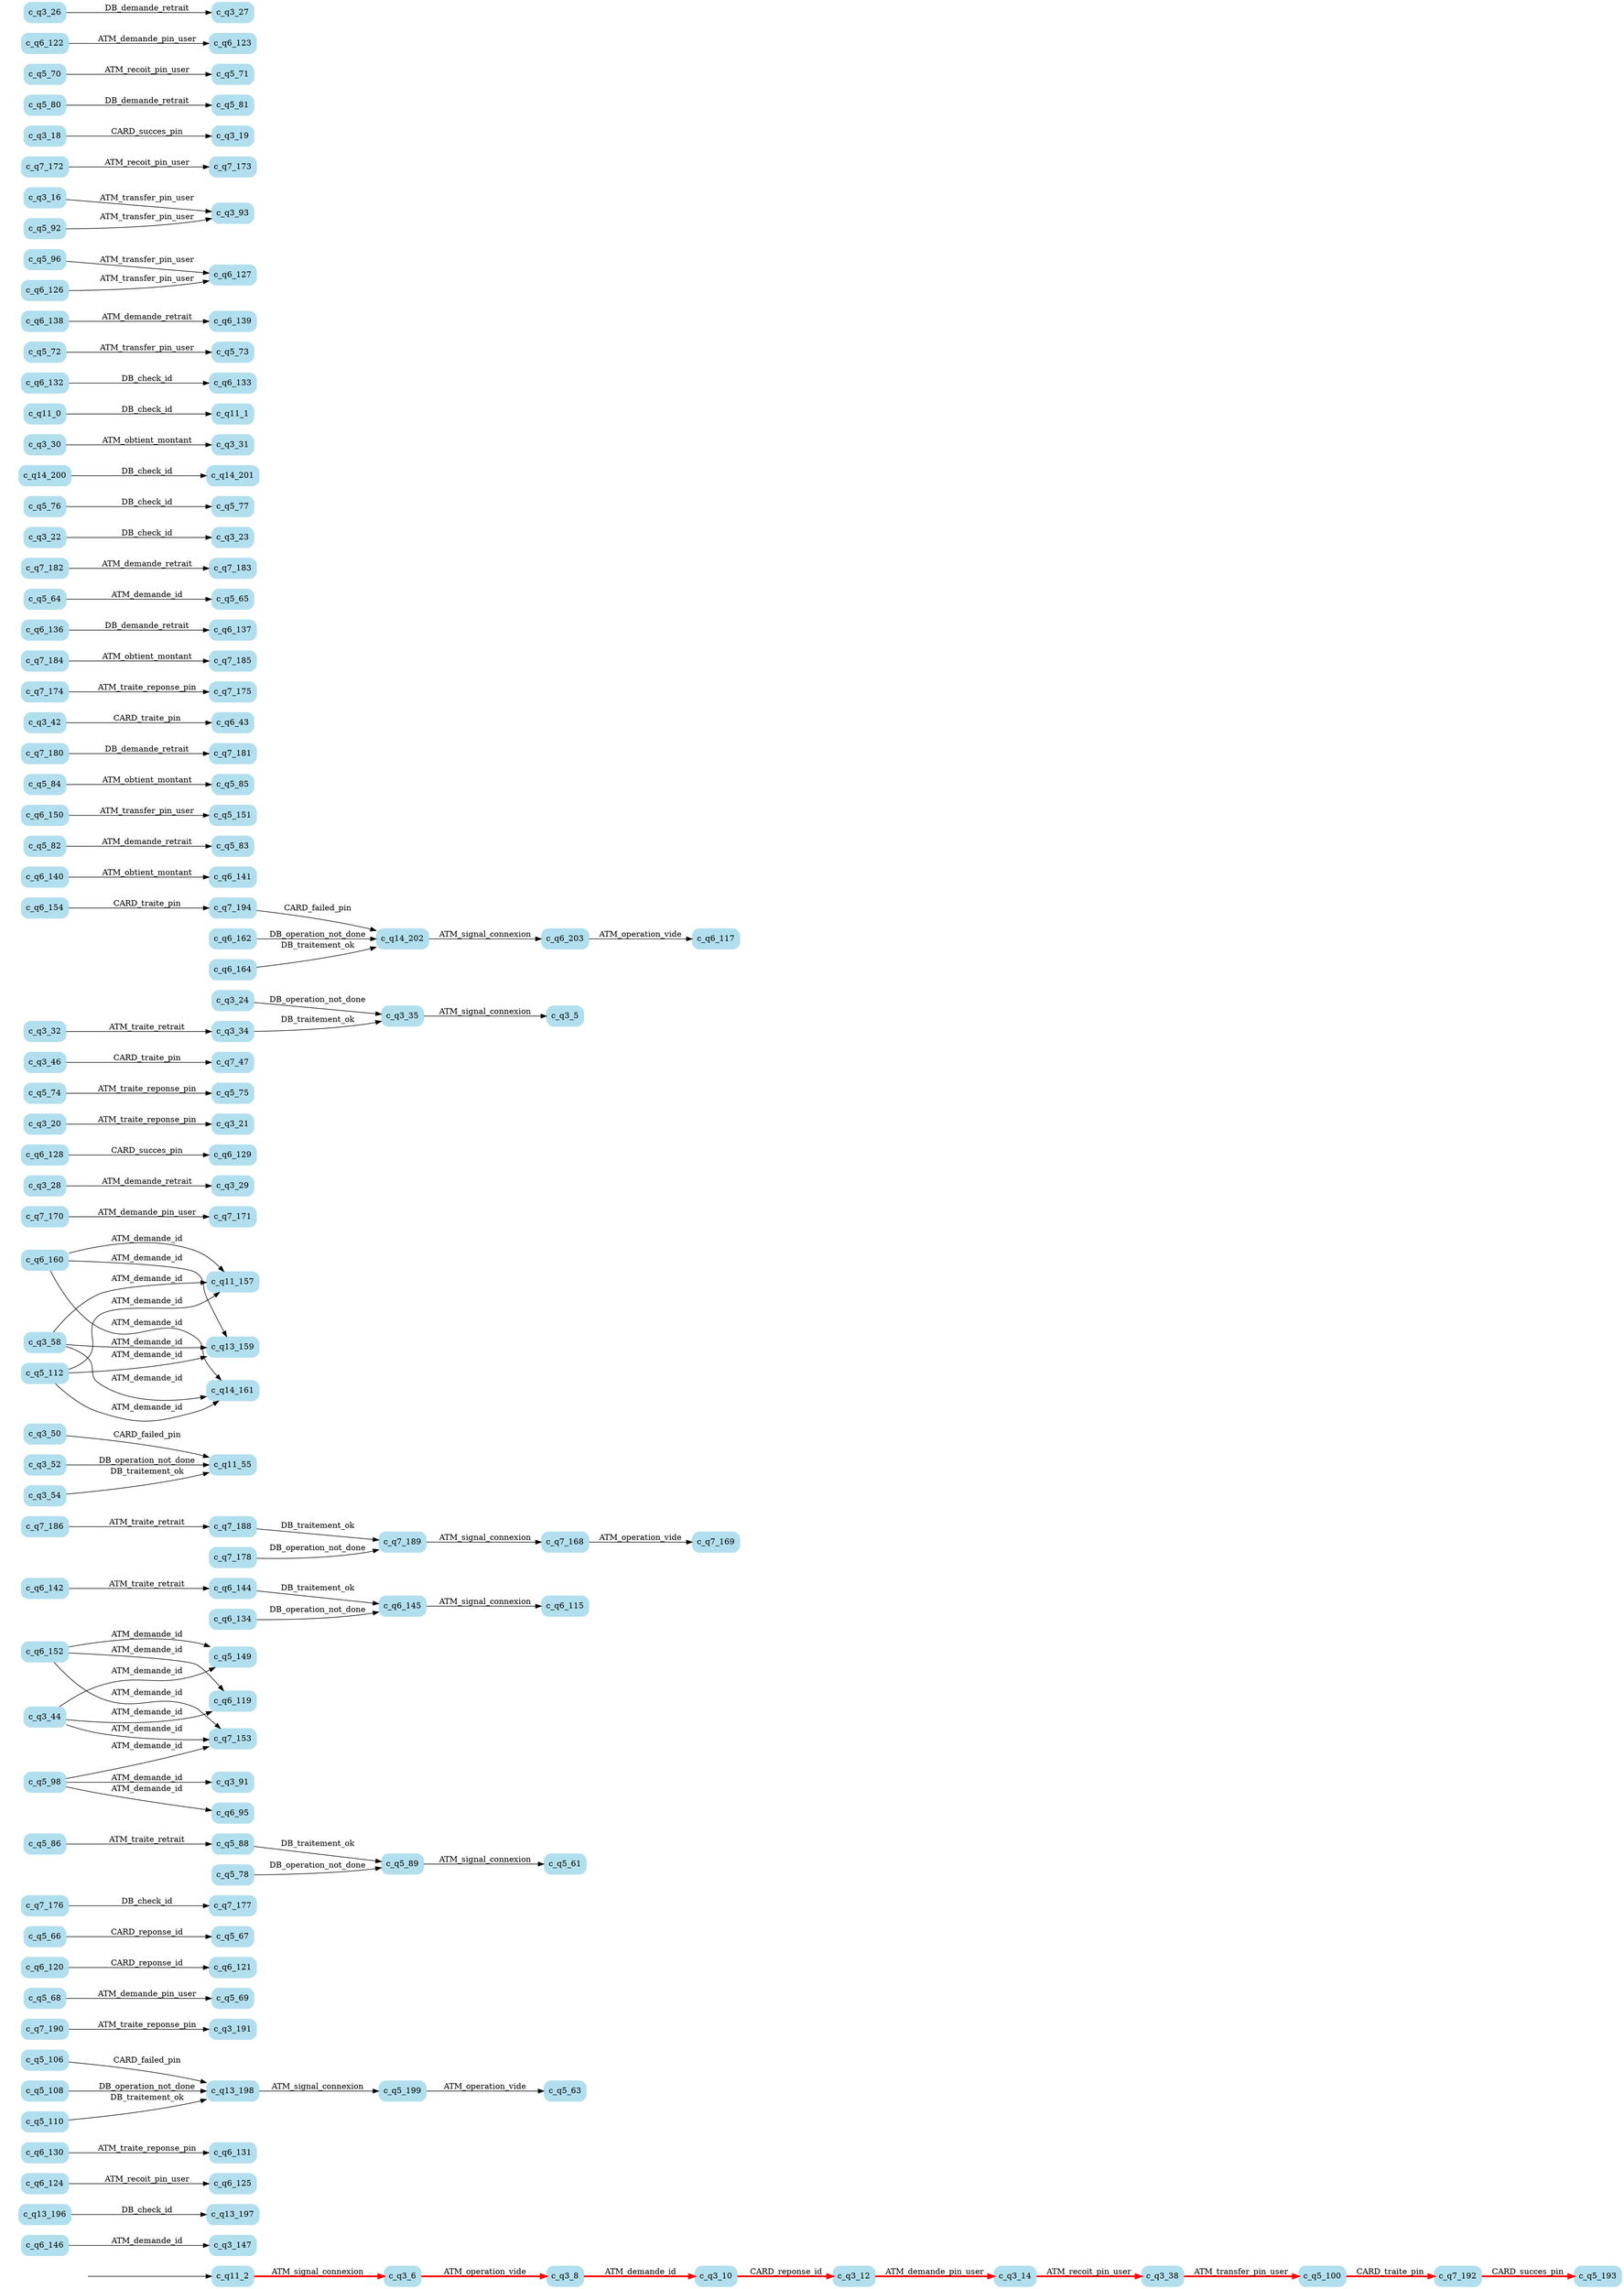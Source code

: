 digraph G {

	rankdir = LR;

	start_c_q11_2[style=invisible];

	node[shape=box, style="rounded, filled", color=lightblue2];

	c_q3_147[label="c_q3_147"];
	c_q13_197[label="c_q13_197"];
	c_q6_125[label="c_q6_125"];
	c_q6_131[label="c_q6_131"];
	c_q5_106[label="c_q5_106"];
	c_q7_190[label="c_q7_190"];
	c_q5_69[label="c_q5_69"];
	c_q6_121[label="c_q6_121"];
	c_q5_66[label="c_q5_66"];
	c_q7_176[label="c_q7_176"];
	c_q5_86[label="c_q5_86"];
	c_q6_119[label="c_q6_119"];
	c_q6_142[label="c_q6_142"];
	c_q7_186[label="c_q7_186"];
	c_q3_50[label="c_q3_50"];
	c_q13_198[label="c_q13_198"];
	c_q3_191[label="c_q3_191"];
	c_q5_88[label="c_q5_88"];
	c_q11_157[label="c_q11_157"];
	c_q7_188[label="c_q7_188"];
	c_q6_115[label="c_q6_115"];
	c_q7_170[label="c_q7_170"];
	c_q3_28[label="c_q3_28"];
	c_q6_128[label="c_q6_128"];
	c_q3_38[label="c_q3_38"];
	c_q3_21[label="c_q3_21"];
	c_q5_74[label="c_q5_74"];
	c_q7_47[label="c_q7_47"];
	c_q3_5[label="c_q3_5"];
	c_q5_193[label="c_q5_193"];
	c_q6_203[label="c_q6_203"];
	c_q6_141[label="c_q6_141"];
	c_q6_152[label="c_q6_152"];
	c_q3_44[label="c_q3_44"];
	c_q6_124[label="c_q6_124"];
	c_q5_149[label="c_q5_149"];
	c_q5_83[label="c_q5_83"];
	c_q6_150[label="c_q6_150"];
	c_q5_84[label="c_q5_84"];
	c_q7_194[label="c_q7_194"];
	c_q3_46[label="c_q3_46"];
	c_q5_89[label="c_q5_89"];
	c_q7_181[label="c_q7_181"];
	c_q5_63[label="c_q5_63"];
	c_q3_42[label="c_q3_42"];
	c_q6_120[label="c_q6_120"];
	c_q3_52[label="c_q3_52"];
	c_q7_175[label="c_q7_175"];
	c_q3_10[label="c_q3_10"];
	c_q14_161[label="c_q14_161"];
	c_q3_29[label="c_q3_29"];
	c_q3_35[label="c_q3_35"];
	c_q7_184[label="c_q7_184"];
	c_q6_137[label="c_q6_137"];
	c_q5_64[label="c_q5_64"];
	c_q7_182[label="c_q7_182"];
	c_q3_23[label="c_q3_23"];
	c_q5_76[label="c_q5_76"];
	c_q14_200[label="c_q14_200"];
	c_q7_169[label="c_q7_169"];
	c_q3_31[label="c_q3_31"];
	c_q7_171[label="c_q7_171"];
	c_q11_0[label="c_q11_0"];
	c_q6_132[label="c_q6_132"];
	c_q6_154[label="c_q6_154"];
	c_q5_72[label="c_q5_72"];
	c_q6_134[label="c_q6_134"];
	c_q6_138[label="c_q6_138"];
	c_q3_58[label="c_q3_58"];
	c_q3_12[label="c_q3_12"];
	c_q3_24[label="c_q3_24"];
	c_q5_82[label="c_q5_82"];
	c_q6_162[label="c_q6_162"];
	c_q6_145[label="c_q6_145"];
	c_q6_127[label="c_q6_127"];
	c_q6_117[label="c_q6_117"];
	c_q3_6[label="c_q3_6"];
	c_q3_16[label="c_q3_16"];
	c_q6_130[label="c_q6_130"];
	c_q7_153[label="c_q7_153"];
	c_q5_96[label="c_q5_96"];
	c_q3_91[label="c_q3_91"];
	c_q7_173[label="c_q7_173"];
	c_q6_136[label="c_q6_136"];
	c_q3_18[label="c_q3_18"];
	c_q7_168[label="c_q7_168"];
	c_q5_100[label="c_q5_100"];
	c_q5_81[label="c_q5_81"];
	c_q6_146[label="c_q6_146"];
	c_q3_14[label="c_q3_14"];
	c_q3_54[label="c_q3_54"];
	c_q13_196[label="c_q13_196"];
	c_q5_71[label="c_q5_71"];
	c_q6_160[label="c_q6_160"];
	c_q5_112[label="c_q5_112"];
	c_q3_32[label="c_q3_32"];
	c_q6_122[label="c_q6_122"];
	c_q3_34[label="c_q3_34"];
	c_q6_129[label="c_q6_129"];
	c_q5_73[label="c_q5_73"];
	c_q5_78[label="c_q5_78"];
	c_q5_151[label="c_q5_151"];
	c_q6_140[label="c_q6_140"];
	c_q7_183[label="c_q7_183"];
	c_q3_19[label="c_q3_19"];
	c_q6_126[label="c_q6_126"];
	c_q14_201[label="c_q14_201"];
	c_q3_22[label="c_q3_22"];
	c_q7_180[label="c_q7_180"];
	c_q5_108[label="c_q5_108"];
	c_q3_26[label="c_q3_26"];
	c_q3_27[label="c_q3_27"];
	c_q6_123[label="c_q6_123"];
	c_q7_189[label="c_q7_189"];
	c_q6_164[label="c_q6_164"];
	c_q5_110[label="c_q5_110"];
	c_q7_174[label="c_q7_174"];
	c_q3_30[label="c_q3_30"];
	c_q5_67[label="c_q5_67"];
	c_q7_192[label="c_q7_192"];
	c_q6_133[label="c_q6_133"];
	c_q14_202[label="c_q14_202"];
	c_q5_77[label="c_q5_77"];
	c_q7_185[label="c_q7_185"];
	c_q5_61[label="c_q5_61"];
	c_q3_20[label="c_q3_20"];
	c_q7_177[label="c_q7_177"];
	c_q3_93[label="c_q3_93"];
	c_q3_8[label="c_q3_8"];
	c_q5_80[label="c_q5_80"];
	c_q6_95[label="c_q6_95"];
	c_q6_144[label="c_q6_144"];
	c_q11_1[label="c_q11_1"];
	c_q11_55[label="c_q11_55"];
	c_q7_178[label="c_q7_178"];
	c_q5_75[label="c_q5_75"];
	c_q7_172[label="c_q7_172"];
	c_q6_43[label="c_q6_43"];
	c_q11_2[label="c_q11_2"];
	c_q5_199[label="c_q5_199"];
	c_q5_68[label="c_q5_68"];
	c_q5_98[label="c_q5_98"];
	c_q5_92[label="c_q5_92"];
	c_q5_65[label="c_q5_65"];
	c_q6_139[label="c_q6_139"];
	c_q5_70[label="c_q5_70"];
	c_q13_159[label="c_q13_159"];
	c_q5_85[label="c_q5_85"];

	start_c_q11_2 -> c_q11_2;
	c_q11_0 -> c_q11_1[label="DB_check_id"];
	c_q11_2 -> c_q3_6[label="ATM_signal_connexion", penwidth=3, color=red];
	c_q3_35 -> c_q3_5[label="ATM_signal_connexion"];
	c_q3_6 -> c_q3_8[label="ATM_operation_vide", penwidth=3, color=red];
	c_q3_8 -> c_q3_10[label="ATM_demande_id", penwidth=3, color=red];
	c_q3_10 -> c_q3_12[label="CARD_reponse_id", penwidth=3, color=red];
	c_q3_12 -> c_q3_14[label="ATM_demande_pin_user", penwidth=3, color=red];
	c_q3_14 -> c_q3_38[label="ATM_recoit_pin_user", penwidth=3, color=red];
	c_q3_16 -> c_q3_93[label="ATM_transfer_pin_user"];
	c_q3_18 -> c_q3_19[label="CARD_succes_pin"];
	c_q3_20 -> c_q3_21[label="ATM_traite_reponse_pin"];
	c_q3_22 -> c_q3_23[label="DB_check_id"];
	c_q3_24 -> c_q3_35[label="DB_operation_not_done"];
	c_q3_26 -> c_q3_27[label="DB_demande_retrait"];
	c_q3_28 -> c_q3_29[label="ATM_demande_retrait"];
	c_q3_30 -> c_q3_31[label="ATM_obtient_montant"];
	c_q3_32 -> c_q3_34[label="ATM_traite_retrait"];
	c_q3_34 -> c_q3_35[label="DB_traitement_ok"];
	c_q3_44 -> c_q5_149[label="ATM_demande_id"];
	c_q3_38 -> c_q5_100[label="ATM_transfer_pin_user", penwidth=3, color=red];
	c_q3_44 -> c_q6_119[label="ATM_demande_id"];
	c_q3_42 -> c_q6_43[label="CARD_traite_pin"];
	c_q3_44 -> c_q7_153[label="ATM_demande_id"];
	c_q3_46 -> c_q7_47[label="CARD_traite_pin"];
	c_q3_58 -> c_q11_157[label="ATM_demande_id"];
	c_q3_50 -> c_q11_55[label="CARD_failed_pin"];
	c_q3_52 -> c_q11_55[label="DB_operation_not_done"];
	c_q3_54 -> c_q11_55[label="DB_traitement_ok"];
	c_q3_58 -> c_q13_159[label="ATM_demande_id"];
	c_q3_58 -> c_q14_161[label="ATM_demande_id"];
	c_q5_89 -> c_q5_61[label="ATM_signal_connexion"];
	c_q5_199 -> c_q5_63[label="ATM_operation_vide"];
	c_q5_64 -> c_q5_65[label="ATM_demande_id"];
	c_q5_66 -> c_q5_67[label="CARD_reponse_id"];
	c_q5_68 -> c_q5_69[label="ATM_demande_pin_user"];
	c_q5_70 -> c_q5_71[label="ATM_recoit_pin_user"];
	c_q5_72 -> c_q5_73[label="ATM_transfer_pin_user"];
	c_q5_74 -> c_q5_75[label="ATM_traite_reponse_pin"];
	c_q5_76 -> c_q5_77[label="DB_check_id"];
	c_q5_78 -> c_q5_89[label="DB_operation_not_done"];
	c_q5_80 -> c_q5_81[label="DB_demande_retrait"];
	c_q5_82 -> c_q5_83[label="ATM_demande_retrait"];
	c_q5_84 -> c_q5_85[label="ATM_obtient_montant"];
	c_q5_86 -> c_q5_88[label="ATM_traite_retrait"];
	c_q5_88 -> c_q5_89[label="DB_traitement_ok"];
	c_q5_98 -> c_q3_91[label="ATM_demande_id"];
	c_q5_92 -> c_q3_93[label="ATM_transfer_pin_user"];
	c_q5_98 -> c_q6_95[label="ATM_demande_id"];
	c_q5_96 -> c_q6_127[label="ATM_transfer_pin_user"];
	c_q5_98 -> c_q7_153[label="ATM_demande_id"];
	c_q5_100 -> c_q7_192[label="CARD_traite_pin", penwidth=3, color=red];
	c_q5_112 -> c_q11_157[label="ATM_demande_id"];
	c_q5_112 -> c_q13_159[label="ATM_demande_id"];
	c_q5_106 -> c_q13_198[label="CARD_failed_pin"];
	c_q5_108 -> c_q13_198[label="DB_operation_not_done"];
	c_q5_110 -> c_q13_198[label="DB_traitement_ok"];
	c_q5_112 -> c_q14_161[label="ATM_demande_id"];
	c_q6_145 -> c_q6_115[label="ATM_signal_connexion"];
	c_q6_203 -> c_q6_117[label="ATM_operation_vide"];
	c_q6_152 -> c_q6_119[label="ATM_demande_id"];
	c_q6_120 -> c_q6_121[label="CARD_reponse_id"];
	c_q6_122 -> c_q6_123[label="ATM_demande_pin_user"];
	c_q6_124 -> c_q6_125[label="ATM_recoit_pin_user"];
	c_q6_126 -> c_q6_127[label="ATM_transfer_pin_user"];
	c_q6_128 -> c_q6_129[label="CARD_succes_pin"];
	c_q6_130 -> c_q6_131[label="ATM_traite_reponse_pin"];
	c_q6_132 -> c_q6_133[label="DB_check_id"];
	c_q6_134 -> c_q6_145[label="DB_operation_not_done"];
	c_q6_136 -> c_q6_137[label="DB_demande_retrait"];
	c_q6_138 -> c_q6_139[label="ATM_demande_retrait"];
	c_q6_140 -> c_q6_141[label="ATM_obtient_montant"];
	c_q6_142 -> c_q6_144[label="ATM_traite_retrait"];
	c_q6_144 -> c_q6_145[label="DB_traitement_ok"];
	c_q6_146 -> c_q3_147[label="ATM_demande_id"];
	c_q6_152 -> c_q5_149[label="ATM_demande_id"];
	c_q6_150 -> c_q5_151[label="ATM_transfer_pin_user"];
	c_q6_152 -> c_q7_153[label="ATM_demande_id"];
	c_q6_154 -> c_q7_194[label="CARD_traite_pin"];
	c_q6_160 -> c_q11_157[label="ATM_demande_id"];
	c_q6_160 -> c_q13_159[label="ATM_demande_id"];
	c_q6_160 -> c_q14_161[label="ATM_demande_id"];
	c_q6_162 -> c_q14_202[label="DB_operation_not_done"];
	c_q6_164 -> c_q14_202[label="DB_traitement_ok"];
	c_q7_189 -> c_q7_168[label="ATM_signal_connexion"];
	c_q7_168 -> c_q7_169[label="ATM_operation_vide"];
	c_q7_170 -> c_q7_171[label="ATM_demande_pin_user"];
	c_q7_172 -> c_q7_173[label="ATM_recoit_pin_user"];
	c_q7_174 -> c_q7_175[label="ATM_traite_reponse_pin"];
	c_q7_176 -> c_q7_177[label="DB_check_id"];
	c_q7_178 -> c_q7_189[label="DB_operation_not_done"];
	c_q7_180 -> c_q7_181[label="DB_demande_retrait"];
	c_q7_182 -> c_q7_183[label="ATM_demande_retrait"];
	c_q7_184 -> c_q7_185[label="ATM_obtient_montant"];
	c_q7_186 -> c_q7_188[label="ATM_traite_retrait"];
	c_q7_188 -> c_q7_189[label="DB_traitement_ok"];
	c_q7_190 -> c_q3_191[label="ATM_traite_reponse_pin"];
	c_q7_192 -> c_q5_193[label="CARD_succes_pin", penwidth=3, color=red];
	c_q7_194 -> c_q14_202[label="CARD_failed_pin"];
	c_q13_196 -> c_q13_197[label="DB_check_id"];
	c_q13_198 -> c_q5_199[label="ATM_signal_connexion"];
	c_q14_200 -> c_q14_201[label="DB_check_id"];
	c_q14_202 -> c_q6_203[label="ATM_signal_connexion"];

}